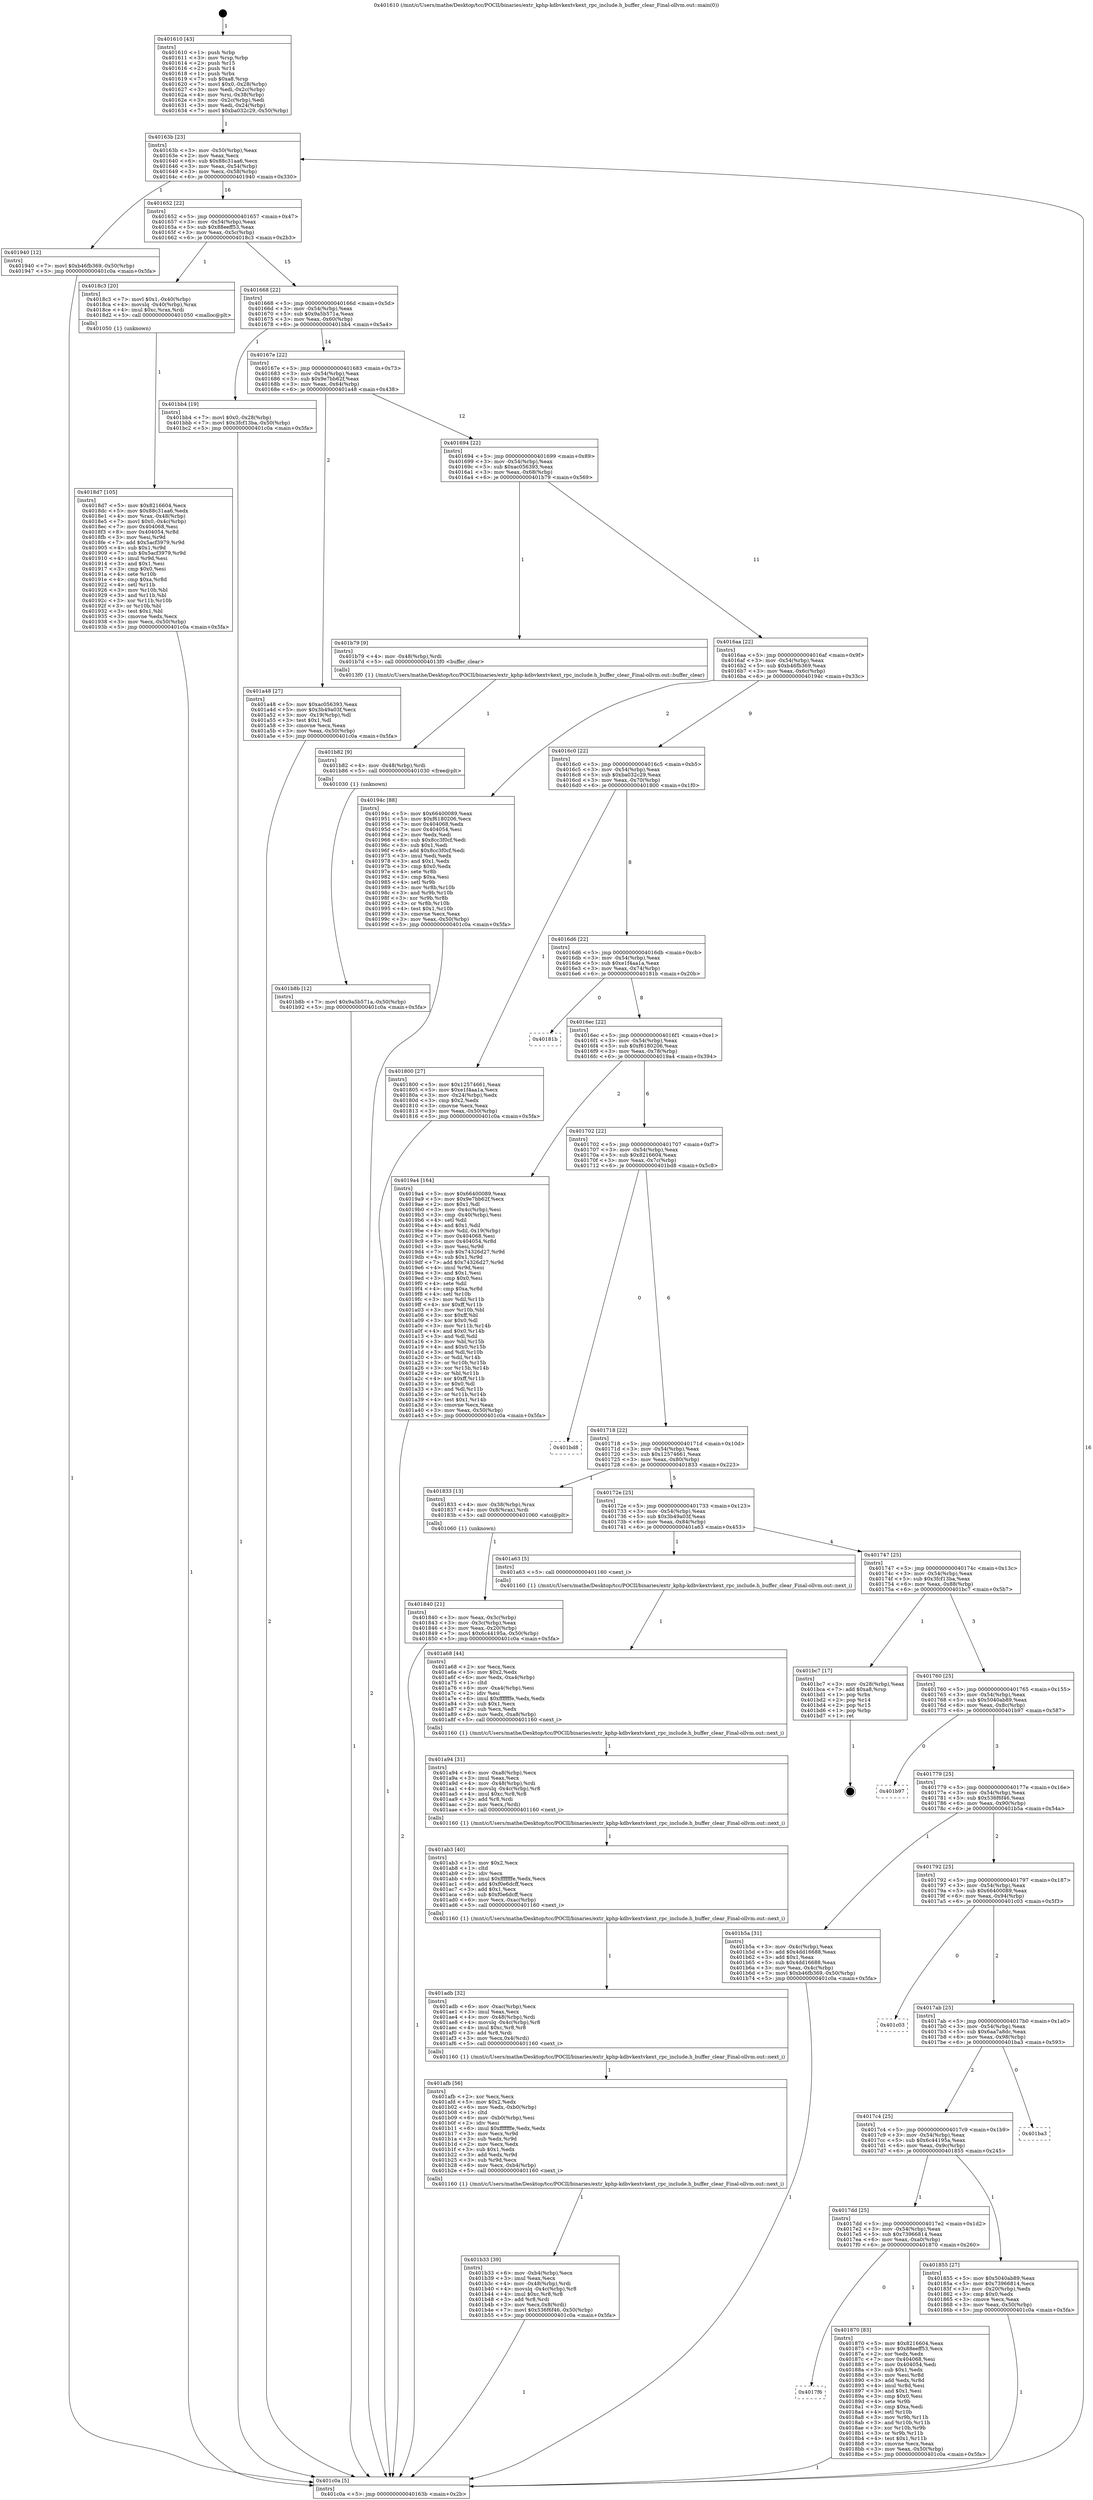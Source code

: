 digraph "0x401610" {
  label = "0x401610 (/mnt/c/Users/mathe/Desktop/tcc/POCII/binaries/extr_kphp-kdbvkextvkext_rpc_include.h_buffer_clear_Final-ollvm.out::main(0))"
  labelloc = "t"
  node[shape=record]

  Entry [label="",width=0.3,height=0.3,shape=circle,fillcolor=black,style=filled]
  "0x40163b" [label="{
     0x40163b [23]\l
     | [instrs]\l
     &nbsp;&nbsp;0x40163b \<+3\>: mov -0x50(%rbp),%eax\l
     &nbsp;&nbsp;0x40163e \<+2\>: mov %eax,%ecx\l
     &nbsp;&nbsp;0x401640 \<+6\>: sub $0x88c31aa6,%ecx\l
     &nbsp;&nbsp;0x401646 \<+3\>: mov %eax,-0x54(%rbp)\l
     &nbsp;&nbsp;0x401649 \<+3\>: mov %ecx,-0x58(%rbp)\l
     &nbsp;&nbsp;0x40164c \<+6\>: je 0000000000401940 \<main+0x330\>\l
  }"]
  "0x401940" [label="{
     0x401940 [12]\l
     | [instrs]\l
     &nbsp;&nbsp;0x401940 \<+7\>: movl $0xb46fb369,-0x50(%rbp)\l
     &nbsp;&nbsp;0x401947 \<+5\>: jmp 0000000000401c0a \<main+0x5fa\>\l
  }"]
  "0x401652" [label="{
     0x401652 [22]\l
     | [instrs]\l
     &nbsp;&nbsp;0x401652 \<+5\>: jmp 0000000000401657 \<main+0x47\>\l
     &nbsp;&nbsp;0x401657 \<+3\>: mov -0x54(%rbp),%eax\l
     &nbsp;&nbsp;0x40165a \<+5\>: sub $0x88eeff53,%eax\l
     &nbsp;&nbsp;0x40165f \<+3\>: mov %eax,-0x5c(%rbp)\l
     &nbsp;&nbsp;0x401662 \<+6\>: je 00000000004018c3 \<main+0x2b3\>\l
  }"]
  Exit [label="",width=0.3,height=0.3,shape=circle,fillcolor=black,style=filled,peripheries=2]
  "0x4018c3" [label="{
     0x4018c3 [20]\l
     | [instrs]\l
     &nbsp;&nbsp;0x4018c3 \<+7\>: movl $0x1,-0x40(%rbp)\l
     &nbsp;&nbsp;0x4018ca \<+4\>: movslq -0x40(%rbp),%rax\l
     &nbsp;&nbsp;0x4018ce \<+4\>: imul $0xc,%rax,%rdi\l
     &nbsp;&nbsp;0x4018d2 \<+5\>: call 0000000000401050 \<malloc@plt\>\l
     | [calls]\l
     &nbsp;&nbsp;0x401050 \{1\} (unknown)\l
  }"]
  "0x401668" [label="{
     0x401668 [22]\l
     | [instrs]\l
     &nbsp;&nbsp;0x401668 \<+5\>: jmp 000000000040166d \<main+0x5d\>\l
     &nbsp;&nbsp;0x40166d \<+3\>: mov -0x54(%rbp),%eax\l
     &nbsp;&nbsp;0x401670 \<+5\>: sub $0x9a5b571a,%eax\l
     &nbsp;&nbsp;0x401675 \<+3\>: mov %eax,-0x60(%rbp)\l
     &nbsp;&nbsp;0x401678 \<+6\>: je 0000000000401bb4 \<main+0x5a4\>\l
  }"]
  "0x401b8b" [label="{
     0x401b8b [12]\l
     | [instrs]\l
     &nbsp;&nbsp;0x401b8b \<+7\>: movl $0x9a5b571a,-0x50(%rbp)\l
     &nbsp;&nbsp;0x401b92 \<+5\>: jmp 0000000000401c0a \<main+0x5fa\>\l
  }"]
  "0x401bb4" [label="{
     0x401bb4 [19]\l
     | [instrs]\l
     &nbsp;&nbsp;0x401bb4 \<+7\>: movl $0x0,-0x28(%rbp)\l
     &nbsp;&nbsp;0x401bbb \<+7\>: movl $0x3fcf13ba,-0x50(%rbp)\l
     &nbsp;&nbsp;0x401bc2 \<+5\>: jmp 0000000000401c0a \<main+0x5fa\>\l
  }"]
  "0x40167e" [label="{
     0x40167e [22]\l
     | [instrs]\l
     &nbsp;&nbsp;0x40167e \<+5\>: jmp 0000000000401683 \<main+0x73\>\l
     &nbsp;&nbsp;0x401683 \<+3\>: mov -0x54(%rbp),%eax\l
     &nbsp;&nbsp;0x401686 \<+5\>: sub $0x9e7bb62f,%eax\l
     &nbsp;&nbsp;0x40168b \<+3\>: mov %eax,-0x64(%rbp)\l
     &nbsp;&nbsp;0x40168e \<+6\>: je 0000000000401a48 \<main+0x438\>\l
  }"]
  "0x401b82" [label="{
     0x401b82 [9]\l
     | [instrs]\l
     &nbsp;&nbsp;0x401b82 \<+4\>: mov -0x48(%rbp),%rdi\l
     &nbsp;&nbsp;0x401b86 \<+5\>: call 0000000000401030 \<free@plt\>\l
     | [calls]\l
     &nbsp;&nbsp;0x401030 \{1\} (unknown)\l
  }"]
  "0x401a48" [label="{
     0x401a48 [27]\l
     | [instrs]\l
     &nbsp;&nbsp;0x401a48 \<+5\>: mov $0xac056393,%eax\l
     &nbsp;&nbsp;0x401a4d \<+5\>: mov $0x3b49a03f,%ecx\l
     &nbsp;&nbsp;0x401a52 \<+3\>: mov -0x19(%rbp),%dl\l
     &nbsp;&nbsp;0x401a55 \<+3\>: test $0x1,%dl\l
     &nbsp;&nbsp;0x401a58 \<+3\>: cmovne %ecx,%eax\l
     &nbsp;&nbsp;0x401a5b \<+3\>: mov %eax,-0x50(%rbp)\l
     &nbsp;&nbsp;0x401a5e \<+5\>: jmp 0000000000401c0a \<main+0x5fa\>\l
  }"]
  "0x401694" [label="{
     0x401694 [22]\l
     | [instrs]\l
     &nbsp;&nbsp;0x401694 \<+5\>: jmp 0000000000401699 \<main+0x89\>\l
     &nbsp;&nbsp;0x401699 \<+3\>: mov -0x54(%rbp),%eax\l
     &nbsp;&nbsp;0x40169c \<+5\>: sub $0xac056393,%eax\l
     &nbsp;&nbsp;0x4016a1 \<+3\>: mov %eax,-0x68(%rbp)\l
     &nbsp;&nbsp;0x4016a4 \<+6\>: je 0000000000401b79 \<main+0x569\>\l
  }"]
  "0x401b33" [label="{
     0x401b33 [39]\l
     | [instrs]\l
     &nbsp;&nbsp;0x401b33 \<+6\>: mov -0xb4(%rbp),%ecx\l
     &nbsp;&nbsp;0x401b39 \<+3\>: imul %eax,%ecx\l
     &nbsp;&nbsp;0x401b3c \<+4\>: mov -0x48(%rbp),%rdi\l
     &nbsp;&nbsp;0x401b40 \<+4\>: movslq -0x4c(%rbp),%r8\l
     &nbsp;&nbsp;0x401b44 \<+4\>: imul $0xc,%r8,%r8\l
     &nbsp;&nbsp;0x401b48 \<+3\>: add %r8,%rdi\l
     &nbsp;&nbsp;0x401b4b \<+3\>: mov %ecx,0x8(%rdi)\l
     &nbsp;&nbsp;0x401b4e \<+7\>: movl $0x536f6f46,-0x50(%rbp)\l
     &nbsp;&nbsp;0x401b55 \<+5\>: jmp 0000000000401c0a \<main+0x5fa\>\l
  }"]
  "0x401b79" [label="{
     0x401b79 [9]\l
     | [instrs]\l
     &nbsp;&nbsp;0x401b79 \<+4\>: mov -0x48(%rbp),%rdi\l
     &nbsp;&nbsp;0x401b7d \<+5\>: call 00000000004013f0 \<buffer_clear\>\l
     | [calls]\l
     &nbsp;&nbsp;0x4013f0 \{1\} (/mnt/c/Users/mathe/Desktop/tcc/POCII/binaries/extr_kphp-kdbvkextvkext_rpc_include.h_buffer_clear_Final-ollvm.out::buffer_clear)\l
  }"]
  "0x4016aa" [label="{
     0x4016aa [22]\l
     | [instrs]\l
     &nbsp;&nbsp;0x4016aa \<+5\>: jmp 00000000004016af \<main+0x9f\>\l
     &nbsp;&nbsp;0x4016af \<+3\>: mov -0x54(%rbp),%eax\l
     &nbsp;&nbsp;0x4016b2 \<+5\>: sub $0xb46fb369,%eax\l
     &nbsp;&nbsp;0x4016b7 \<+3\>: mov %eax,-0x6c(%rbp)\l
     &nbsp;&nbsp;0x4016ba \<+6\>: je 000000000040194c \<main+0x33c\>\l
  }"]
  "0x401afb" [label="{
     0x401afb [56]\l
     | [instrs]\l
     &nbsp;&nbsp;0x401afb \<+2\>: xor %ecx,%ecx\l
     &nbsp;&nbsp;0x401afd \<+5\>: mov $0x2,%edx\l
     &nbsp;&nbsp;0x401b02 \<+6\>: mov %edx,-0xb0(%rbp)\l
     &nbsp;&nbsp;0x401b08 \<+1\>: cltd\l
     &nbsp;&nbsp;0x401b09 \<+6\>: mov -0xb0(%rbp),%esi\l
     &nbsp;&nbsp;0x401b0f \<+2\>: idiv %esi\l
     &nbsp;&nbsp;0x401b11 \<+6\>: imul $0xfffffffe,%edx,%edx\l
     &nbsp;&nbsp;0x401b17 \<+3\>: mov %ecx,%r9d\l
     &nbsp;&nbsp;0x401b1a \<+3\>: sub %edx,%r9d\l
     &nbsp;&nbsp;0x401b1d \<+2\>: mov %ecx,%edx\l
     &nbsp;&nbsp;0x401b1f \<+3\>: sub $0x1,%edx\l
     &nbsp;&nbsp;0x401b22 \<+3\>: add %edx,%r9d\l
     &nbsp;&nbsp;0x401b25 \<+3\>: sub %r9d,%ecx\l
     &nbsp;&nbsp;0x401b28 \<+6\>: mov %ecx,-0xb4(%rbp)\l
     &nbsp;&nbsp;0x401b2e \<+5\>: call 0000000000401160 \<next_i\>\l
     | [calls]\l
     &nbsp;&nbsp;0x401160 \{1\} (/mnt/c/Users/mathe/Desktop/tcc/POCII/binaries/extr_kphp-kdbvkextvkext_rpc_include.h_buffer_clear_Final-ollvm.out::next_i)\l
  }"]
  "0x40194c" [label="{
     0x40194c [88]\l
     | [instrs]\l
     &nbsp;&nbsp;0x40194c \<+5\>: mov $0x66400089,%eax\l
     &nbsp;&nbsp;0x401951 \<+5\>: mov $0xf6180206,%ecx\l
     &nbsp;&nbsp;0x401956 \<+7\>: mov 0x404068,%edx\l
     &nbsp;&nbsp;0x40195d \<+7\>: mov 0x404054,%esi\l
     &nbsp;&nbsp;0x401964 \<+2\>: mov %edx,%edi\l
     &nbsp;&nbsp;0x401966 \<+6\>: sub $0x8cc3f0cf,%edi\l
     &nbsp;&nbsp;0x40196c \<+3\>: sub $0x1,%edi\l
     &nbsp;&nbsp;0x40196f \<+6\>: add $0x8cc3f0cf,%edi\l
     &nbsp;&nbsp;0x401975 \<+3\>: imul %edi,%edx\l
     &nbsp;&nbsp;0x401978 \<+3\>: and $0x1,%edx\l
     &nbsp;&nbsp;0x40197b \<+3\>: cmp $0x0,%edx\l
     &nbsp;&nbsp;0x40197e \<+4\>: sete %r8b\l
     &nbsp;&nbsp;0x401982 \<+3\>: cmp $0xa,%esi\l
     &nbsp;&nbsp;0x401985 \<+4\>: setl %r9b\l
     &nbsp;&nbsp;0x401989 \<+3\>: mov %r8b,%r10b\l
     &nbsp;&nbsp;0x40198c \<+3\>: and %r9b,%r10b\l
     &nbsp;&nbsp;0x40198f \<+3\>: xor %r9b,%r8b\l
     &nbsp;&nbsp;0x401992 \<+3\>: or %r8b,%r10b\l
     &nbsp;&nbsp;0x401995 \<+4\>: test $0x1,%r10b\l
     &nbsp;&nbsp;0x401999 \<+3\>: cmovne %ecx,%eax\l
     &nbsp;&nbsp;0x40199c \<+3\>: mov %eax,-0x50(%rbp)\l
     &nbsp;&nbsp;0x40199f \<+5\>: jmp 0000000000401c0a \<main+0x5fa\>\l
  }"]
  "0x4016c0" [label="{
     0x4016c0 [22]\l
     | [instrs]\l
     &nbsp;&nbsp;0x4016c0 \<+5\>: jmp 00000000004016c5 \<main+0xb5\>\l
     &nbsp;&nbsp;0x4016c5 \<+3\>: mov -0x54(%rbp),%eax\l
     &nbsp;&nbsp;0x4016c8 \<+5\>: sub $0xba032c29,%eax\l
     &nbsp;&nbsp;0x4016cd \<+3\>: mov %eax,-0x70(%rbp)\l
     &nbsp;&nbsp;0x4016d0 \<+6\>: je 0000000000401800 \<main+0x1f0\>\l
  }"]
  "0x401adb" [label="{
     0x401adb [32]\l
     | [instrs]\l
     &nbsp;&nbsp;0x401adb \<+6\>: mov -0xac(%rbp),%ecx\l
     &nbsp;&nbsp;0x401ae1 \<+3\>: imul %eax,%ecx\l
     &nbsp;&nbsp;0x401ae4 \<+4\>: mov -0x48(%rbp),%rdi\l
     &nbsp;&nbsp;0x401ae8 \<+4\>: movslq -0x4c(%rbp),%r8\l
     &nbsp;&nbsp;0x401aec \<+4\>: imul $0xc,%r8,%r8\l
     &nbsp;&nbsp;0x401af0 \<+3\>: add %r8,%rdi\l
     &nbsp;&nbsp;0x401af3 \<+3\>: mov %ecx,0x4(%rdi)\l
     &nbsp;&nbsp;0x401af6 \<+5\>: call 0000000000401160 \<next_i\>\l
     | [calls]\l
     &nbsp;&nbsp;0x401160 \{1\} (/mnt/c/Users/mathe/Desktop/tcc/POCII/binaries/extr_kphp-kdbvkextvkext_rpc_include.h_buffer_clear_Final-ollvm.out::next_i)\l
  }"]
  "0x401800" [label="{
     0x401800 [27]\l
     | [instrs]\l
     &nbsp;&nbsp;0x401800 \<+5\>: mov $0x12574661,%eax\l
     &nbsp;&nbsp;0x401805 \<+5\>: mov $0xe1f4aa1a,%ecx\l
     &nbsp;&nbsp;0x40180a \<+3\>: mov -0x24(%rbp),%edx\l
     &nbsp;&nbsp;0x40180d \<+3\>: cmp $0x2,%edx\l
     &nbsp;&nbsp;0x401810 \<+3\>: cmovne %ecx,%eax\l
     &nbsp;&nbsp;0x401813 \<+3\>: mov %eax,-0x50(%rbp)\l
     &nbsp;&nbsp;0x401816 \<+5\>: jmp 0000000000401c0a \<main+0x5fa\>\l
  }"]
  "0x4016d6" [label="{
     0x4016d6 [22]\l
     | [instrs]\l
     &nbsp;&nbsp;0x4016d6 \<+5\>: jmp 00000000004016db \<main+0xcb\>\l
     &nbsp;&nbsp;0x4016db \<+3\>: mov -0x54(%rbp),%eax\l
     &nbsp;&nbsp;0x4016de \<+5\>: sub $0xe1f4aa1a,%eax\l
     &nbsp;&nbsp;0x4016e3 \<+3\>: mov %eax,-0x74(%rbp)\l
     &nbsp;&nbsp;0x4016e6 \<+6\>: je 000000000040181b \<main+0x20b\>\l
  }"]
  "0x401c0a" [label="{
     0x401c0a [5]\l
     | [instrs]\l
     &nbsp;&nbsp;0x401c0a \<+5\>: jmp 000000000040163b \<main+0x2b\>\l
  }"]
  "0x401610" [label="{
     0x401610 [43]\l
     | [instrs]\l
     &nbsp;&nbsp;0x401610 \<+1\>: push %rbp\l
     &nbsp;&nbsp;0x401611 \<+3\>: mov %rsp,%rbp\l
     &nbsp;&nbsp;0x401614 \<+2\>: push %r15\l
     &nbsp;&nbsp;0x401616 \<+2\>: push %r14\l
     &nbsp;&nbsp;0x401618 \<+1\>: push %rbx\l
     &nbsp;&nbsp;0x401619 \<+7\>: sub $0xa8,%rsp\l
     &nbsp;&nbsp;0x401620 \<+7\>: movl $0x0,-0x28(%rbp)\l
     &nbsp;&nbsp;0x401627 \<+3\>: mov %edi,-0x2c(%rbp)\l
     &nbsp;&nbsp;0x40162a \<+4\>: mov %rsi,-0x38(%rbp)\l
     &nbsp;&nbsp;0x40162e \<+3\>: mov -0x2c(%rbp),%edi\l
     &nbsp;&nbsp;0x401631 \<+3\>: mov %edi,-0x24(%rbp)\l
     &nbsp;&nbsp;0x401634 \<+7\>: movl $0xba032c29,-0x50(%rbp)\l
  }"]
  "0x401ab3" [label="{
     0x401ab3 [40]\l
     | [instrs]\l
     &nbsp;&nbsp;0x401ab3 \<+5\>: mov $0x2,%ecx\l
     &nbsp;&nbsp;0x401ab8 \<+1\>: cltd\l
     &nbsp;&nbsp;0x401ab9 \<+2\>: idiv %ecx\l
     &nbsp;&nbsp;0x401abb \<+6\>: imul $0xfffffffe,%edx,%ecx\l
     &nbsp;&nbsp;0x401ac1 \<+6\>: add $0xf0e6dcff,%ecx\l
     &nbsp;&nbsp;0x401ac7 \<+3\>: add $0x1,%ecx\l
     &nbsp;&nbsp;0x401aca \<+6\>: sub $0xf0e6dcff,%ecx\l
     &nbsp;&nbsp;0x401ad0 \<+6\>: mov %ecx,-0xac(%rbp)\l
     &nbsp;&nbsp;0x401ad6 \<+5\>: call 0000000000401160 \<next_i\>\l
     | [calls]\l
     &nbsp;&nbsp;0x401160 \{1\} (/mnt/c/Users/mathe/Desktop/tcc/POCII/binaries/extr_kphp-kdbvkextvkext_rpc_include.h_buffer_clear_Final-ollvm.out::next_i)\l
  }"]
  "0x40181b" [label="{
     0x40181b\l
  }", style=dashed]
  "0x4016ec" [label="{
     0x4016ec [22]\l
     | [instrs]\l
     &nbsp;&nbsp;0x4016ec \<+5\>: jmp 00000000004016f1 \<main+0xe1\>\l
     &nbsp;&nbsp;0x4016f1 \<+3\>: mov -0x54(%rbp),%eax\l
     &nbsp;&nbsp;0x4016f4 \<+5\>: sub $0xf6180206,%eax\l
     &nbsp;&nbsp;0x4016f9 \<+3\>: mov %eax,-0x78(%rbp)\l
     &nbsp;&nbsp;0x4016fc \<+6\>: je 00000000004019a4 \<main+0x394\>\l
  }"]
  "0x401a94" [label="{
     0x401a94 [31]\l
     | [instrs]\l
     &nbsp;&nbsp;0x401a94 \<+6\>: mov -0xa8(%rbp),%ecx\l
     &nbsp;&nbsp;0x401a9a \<+3\>: imul %eax,%ecx\l
     &nbsp;&nbsp;0x401a9d \<+4\>: mov -0x48(%rbp),%rdi\l
     &nbsp;&nbsp;0x401aa1 \<+4\>: movslq -0x4c(%rbp),%r8\l
     &nbsp;&nbsp;0x401aa5 \<+4\>: imul $0xc,%r8,%r8\l
     &nbsp;&nbsp;0x401aa9 \<+3\>: add %r8,%rdi\l
     &nbsp;&nbsp;0x401aac \<+2\>: mov %ecx,(%rdi)\l
     &nbsp;&nbsp;0x401aae \<+5\>: call 0000000000401160 \<next_i\>\l
     | [calls]\l
     &nbsp;&nbsp;0x401160 \{1\} (/mnt/c/Users/mathe/Desktop/tcc/POCII/binaries/extr_kphp-kdbvkextvkext_rpc_include.h_buffer_clear_Final-ollvm.out::next_i)\l
  }"]
  "0x4019a4" [label="{
     0x4019a4 [164]\l
     | [instrs]\l
     &nbsp;&nbsp;0x4019a4 \<+5\>: mov $0x66400089,%eax\l
     &nbsp;&nbsp;0x4019a9 \<+5\>: mov $0x9e7bb62f,%ecx\l
     &nbsp;&nbsp;0x4019ae \<+2\>: mov $0x1,%dl\l
     &nbsp;&nbsp;0x4019b0 \<+3\>: mov -0x4c(%rbp),%esi\l
     &nbsp;&nbsp;0x4019b3 \<+3\>: cmp -0x40(%rbp),%esi\l
     &nbsp;&nbsp;0x4019b6 \<+4\>: setl %dil\l
     &nbsp;&nbsp;0x4019ba \<+4\>: and $0x1,%dil\l
     &nbsp;&nbsp;0x4019be \<+4\>: mov %dil,-0x19(%rbp)\l
     &nbsp;&nbsp;0x4019c2 \<+7\>: mov 0x404068,%esi\l
     &nbsp;&nbsp;0x4019c9 \<+8\>: mov 0x404054,%r8d\l
     &nbsp;&nbsp;0x4019d1 \<+3\>: mov %esi,%r9d\l
     &nbsp;&nbsp;0x4019d4 \<+7\>: sub $0x74326d27,%r9d\l
     &nbsp;&nbsp;0x4019db \<+4\>: sub $0x1,%r9d\l
     &nbsp;&nbsp;0x4019df \<+7\>: add $0x74326d27,%r9d\l
     &nbsp;&nbsp;0x4019e6 \<+4\>: imul %r9d,%esi\l
     &nbsp;&nbsp;0x4019ea \<+3\>: and $0x1,%esi\l
     &nbsp;&nbsp;0x4019ed \<+3\>: cmp $0x0,%esi\l
     &nbsp;&nbsp;0x4019f0 \<+4\>: sete %dil\l
     &nbsp;&nbsp;0x4019f4 \<+4\>: cmp $0xa,%r8d\l
     &nbsp;&nbsp;0x4019f8 \<+4\>: setl %r10b\l
     &nbsp;&nbsp;0x4019fc \<+3\>: mov %dil,%r11b\l
     &nbsp;&nbsp;0x4019ff \<+4\>: xor $0xff,%r11b\l
     &nbsp;&nbsp;0x401a03 \<+3\>: mov %r10b,%bl\l
     &nbsp;&nbsp;0x401a06 \<+3\>: xor $0xff,%bl\l
     &nbsp;&nbsp;0x401a09 \<+3\>: xor $0x0,%dl\l
     &nbsp;&nbsp;0x401a0c \<+3\>: mov %r11b,%r14b\l
     &nbsp;&nbsp;0x401a0f \<+4\>: and $0x0,%r14b\l
     &nbsp;&nbsp;0x401a13 \<+3\>: and %dl,%dil\l
     &nbsp;&nbsp;0x401a16 \<+3\>: mov %bl,%r15b\l
     &nbsp;&nbsp;0x401a19 \<+4\>: and $0x0,%r15b\l
     &nbsp;&nbsp;0x401a1d \<+3\>: and %dl,%r10b\l
     &nbsp;&nbsp;0x401a20 \<+3\>: or %dil,%r14b\l
     &nbsp;&nbsp;0x401a23 \<+3\>: or %r10b,%r15b\l
     &nbsp;&nbsp;0x401a26 \<+3\>: xor %r15b,%r14b\l
     &nbsp;&nbsp;0x401a29 \<+3\>: or %bl,%r11b\l
     &nbsp;&nbsp;0x401a2c \<+4\>: xor $0xff,%r11b\l
     &nbsp;&nbsp;0x401a30 \<+3\>: or $0x0,%dl\l
     &nbsp;&nbsp;0x401a33 \<+3\>: and %dl,%r11b\l
     &nbsp;&nbsp;0x401a36 \<+3\>: or %r11b,%r14b\l
     &nbsp;&nbsp;0x401a39 \<+4\>: test $0x1,%r14b\l
     &nbsp;&nbsp;0x401a3d \<+3\>: cmovne %ecx,%eax\l
     &nbsp;&nbsp;0x401a40 \<+3\>: mov %eax,-0x50(%rbp)\l
     &nbsp;&nbsp;0x401a43 \<+5\>: jmp 0000000000401c0a \<main+0x5fa\>\l
  }"]
  "0x401702" [label="{
     0x401702 [22]\l
     | [instrs]\l
     &nbsp;&nbsp;0x401702 \<+5\>: jmp 0000000000401707 \<main+0xf7\>\l
     &nbsp;&nbsp;0x401707 \<+3\>: mov -0x54(%rbp),%eax\l
     &nbsp;&nbsp;0x40170a \<+5\>: sub $0x8216604,%eax\l
     &nbsp;&nbsp;0x40170f \<+3\>: mov %eax,-0x7c(%rbp)\l
     &nbsp;&nbsp;0x401712 \<+6\>: je 0000000000401bd8 \<main+0x5c8\>\l
  }"]
  "0x401a68" [label="{
     0x401a68 [44]\l
     | [instrs]\l
     &nbsp;&nbsp;0x401a68 \<+2\>: xor %ecx,%ecx\l
     &nbsp;&nbsp;0x401a6a \<+5\>: mov $0x2,%edx\l
     &nbsp;&nbsp;0x401a6f \<+6\>: mov %edx,-0xa4(%rbp)\l
     &nbsp;&nbsp;0x401a75 \<+1\>: cltd\l
     &nbsp;&nbsp;0x401a76 \<+6\>: mov -0xa4(%rbp),%esi\l
     &nbsp;&nbsp;0x401a7c \<+2\>: idiv %esi\l
     &nbsp;&nbsp;0x401a7e \<+6\>: imul $0xfffffffe,%edx,%edx\l
     &nbsp;&nbsp;0x401a84 \<+3\>: sub $0x1,%ecx\l
     &nbsp;&nbsp;0x401a87 \<+2\>: sub %ecx,%edx\l
     &nbsp;&nbsp;0x401a89 \<+6\>: mov %edx,-0xa8(%rbp)\l
     &nbsp;&nbsp;0x401a8f \<+5\>: call 0000000000401160 \<next_i\>\l
     | [calls]\l
     &nbsp;&nbsp;0x401160 \{1\} (/mnt/c/Users/mathe/Desktop/tcc/POCII/binaries/extr_kphp-kdbvkextvkext_rpc_include.h_buffer_clear_Final-ollvm.out::next_i)\l
  }"]
  "0x401bd8" [label="{
     0x401bd8\l
  }", style=dashed]
  "0x401718" [label="{
     0x401718 [22]\l
     | [instrs]\l
     &nbsp;&nbsp;0x401718 \<+5\>: jmp 000000000040171d \<main+0x10d\>\l
     &nbsp;&nbsp;0x40171d \<+3\>: mov -0x54(%rbp),%eax\l
     &nbsp;&nbsp;0x401720 \<+5\>: sub $0x12574661,%eax\l
     &nbsp;&nbsp;0x401725 \<+3\>: mov %eax,-0x80(%rbp)\l
     &nbsp;&nbsp;0x401728 \<+6\>: je 0000000000401833 \<main+0x223\>\l
  }"]
  "0x4018d7" [label="{
     0x4018d7 [105]\l
     | [instrs]\l
     &nbsp;&nbsp;0x4018d7 \<+5\>: mov $0x8216604,%ecx\l
     &nbsp;&nbsp;0x4018dc \<+5\>: mov $0x88c31aa6,%edx\l
     &nbsp;&nbsp;0x4018e1 \<+4\>: mov %rax,-0x48(%rbp)\l
     &nbsp;&nbsp;0x4018e5 \<+7\>: movl $0x0,-0x4c(%rbp)\l
     &nbsp;&nbsp;0x4018ec \<+7\>: mov 0x404068,%esi\l
     &nbsp;&nbsp;0x4018f3 \<+8\>: mov 0x404054,%r8d\l
     &nbsp;&nbsp;0x4018fb \<+3\>: mov %esi,%r9d\l
     &nbsp;&nbsp;0x4018fe \<+7\>: add $0x5acf3979,%r9d\l
     &nbsp;&nbsp;0x401905 \<+4\>: sub $0x1,%r9d\l
     &nbsp;&nbsp;0x401909 \<+7\>: sub $0x5acf3979,%r9d\l
     &nbsp;&nbsp;0x401910 \<+4\>: imul %r9d,%esi\l
     &nbsp;&nbsp;0x401914 \<+3\>: and $0x1,%esi\l
     &nbsp;&nbsp;0x401917 \<+3\>: cmp $0x0,%esi\l
     &nbsp;&nbsp;0x40191a \<+4\>: sete %r10b\l
     &nbsp;&nbsp;0x40191e \<+4\>: cmp $0xa,%r8d\l
     &nbsp;&nbsp;0x401922 \<+4\>: setl %r11b\l
     &nbsp;&nbsp;0x401926 \<+3\>: mov %r10b,%bl\l
     &nbsp;&nbsp;0x401929 \<+3\>: and %r11b,%bl\l
     &nbsp;&nbsp;0x40192c \<+3\>: xor %r11b,%r10b\l
     &nbsp;&nbsp;0x40192f \<+3\>: or %r10b,%bl\l
     &nbsp;&nbsp;0x401932 \<+3\>: test $0x1,%bl\l
     &nbsp;&nbsp;0x401935 \<+3\>: cmovne %edx,%ecx\l
     &nbsp;&nbsp;0x401938 \<+3\>: mov %ecx,-0x50(%rbp)\l
     &nbsp;&nbsp;0x40193b \<+5\>: jmp 0000000000401c0a \<main+0x5fa\>\l
  }"]
  "0x401833" [label="{
     0x401833 [13]\l
     | [instrs]\l
     &nbsp;&nbsp;0x401833 \<+4\>: mov -0x38(%rbp),%rax\l
     &nbsp;&nbsp;0x401837 \<+4\>: mov 0x8(%rax),%rdi\l
     &nbsp;&nbsp;0x40183b \<+5\>: call 0000000000401060 \<atoi@plt\>\l
     | [calls]\l
     &nbsp;&nbsp;0x401060 \{1\} (unknown)\l
  }"]
  "0x40172e" [label="{
     0x40172e [25]\l
     | [instrs]\l
     &nbsp;&nbsp;0x40172e \<+5\>: jmp 0000000000401733 \<main+0x123\>\l
     &nbsp;&nbsp;0x401733 \<+3\>: mov -0x54(%rbp),%eax\l
     &nbsp;&nbsp;0x401736 \<+5\>: sub $0x3b49a03f,%eax\l
     &nbsp;&nbsp;0x40173b \<+6\>: mov %eax,-0x84(%rbp)\l
     &nbsp;&nbsp;0x401741 \<+6\>: je 0000000000401a63 \<main+0x453\>\l
  }"]
  "0x401840" [label="{
     0x401840 [21]\l
     | [instrs]\l
     &nbsp;&nbsp;0x401840 \<+3\>: mov %eax,-0x3c(%rbp)\l
     &nbsp;&nbsp;0x401843 \<+3\>: mov -0x3c(%rbp),%eax\l
     &nbsp;&nbsp;0x401846 \<+3\>: mov %eax,-0x20(%rbp)\l
     &nbsp;&nbsp;0x401849 \<+7\>: movl $0x6c44195a,-0x50(%rbp)\l
     &nbsp;&nbsp;0x401850 \<+5\>: jmp 0000000000401c0a \<main+0x5fa\>\l
  }"]
  "0x4017f6" [label="{
     0x4017f6\l
  }", style=dashed]
  "0x401a63" [label="{
     0x401a63 [5]\l
     | [instrs]\l
     &nbsp;&nbsp;0x401a63 \<+5\>: call 0000000000401160 \<next_i\>\l
     | [calls]\l
     &nbsp;&nbsp;0x401160 \{1\} (/mnt/c/Users/mathe/Desktop/tcc/POCII/binaries/extr_kphp-kdbvkextvkext_rpc_include.h_buffer_clear_Final-ollvm.out::next_i)\l
  }"]
  "0x401747" [label="{
     0x401747 [25]\l
     | [instrs]\l
     &nbsp;&nbsp;0x401747 \<+5\>: jmp 000000000040174c \<main+0x13c\>\l
     &nbsp;&nbsp;0x40174c \<+3\>: mov -0x54(%rbp),%eax\l
     &nbsp;&nbsp;0x40174f \<+5\>: sub $0x3fcf13ba,%eax\l
     &nbsp;&nbsp;0x401754 \<+6\>: mov %eax,-0x88(%rbp)\l
     &nbsp;&nbsp;0x40175a \<+6\>: je 0000000000401bc7 \<main+0x5b7\>\l
  }"]
  "0x401870" [label="{
     0x401870 [83]\l
     | [instrs]\l
     &nbsp;&nbsp;0x401870 \<+5\>: mov $0x8216604,%eax\l
     &nbsp;&nbsp;0x401875 \<+5\>: mov $0x88eeff53,%ecx\l
     &nbsp;&nbsp;0x40187a \<+2\>: xor %edx,%edx\l
     &nbsp;&nbsp;0x40187c \<+7\>: mov 0x404068,%esi\l
     &nbsp;&nbsp;0x401883 \<+7\>: mov 0x404054,%edi\l
     &nbsp;&nbsp;0x40188a \<+3\>: sub $0x1,%edx\l
     &nbsp;&nbsp;0x40188d \<+3\>: mov %esi,%r8d\l
     &nbsp;&nbsp;0x401890 \<+3\>: add %edx,%r8d\l
     &nbsp;&nbsp;0x401893 \<+4\>: imul %r8d,%esi\l
     &nbsp;&nbsp;0x401897 \<+3\>: and $0x1,%esi\l
     &nbsp;&nbsp;0x40189a \<+3\>: cmp $0x0,%esi\l
     &nbsp;&nbsp;0x40189d \<+4\>: sete %r9b\l
     &nbsp;&nbsp;0x4018a1 \<+3\>: cmp $0xa,%edi\l
     &nbsp;&nbsp;0x4018a4 \<+4\>: setl %r10b\l
     &nbsp;&nbsp;0x4018a8 \<+3\>: mov %r9b,%r11b\l
     &nbsp;&nbsp;0x4018ab \<+3\>: and %r10b,%r11b\l
     &nbsp;&nbsp;0x4018ae \<+3\>: xor %r10b,%r9b\l
     &nbsp;&nbsp;0x4018b1 \<+3\>: or %r9b,%r11b\l
     &nbsp;&nbsp;0x4018b4 \<+4\>: test $0x1,%r11b\l
     &nbsp;&nbsp;0x4018b8 \<+3\>: cmovne %ecx,%eax\l
     &nbsp;&nbsp;0x4018bb \<+3\>: mov %eax,-0x50(%rbp)\l
     &nbsp;&nbsp;0x4018be \<+5\>: jmp 0000000000401c0a \<main+0x5fa\>\l
  }"]
  "0x401bc7" [label="{
     0x401bc7 [17]\l
     | [instrs]\l
     &nbsp;&nbsp;0x401bc7 \<+3\>: mov -0x28(%rbp),%eax\l
     &nbsp;&nbsp;0x401bca \<+7\>: add $0xa8,%rsp\l
     &nbsp;&nbsp;0x401bd1 \<+1\>: pop %rbx\l
     &nbsp;&nbsp;0x401bd2 \<+2\>: pop %r14\l
     &nbsp;&nbsp;0x401bd4 \<+2\>: pop %r15\l
     &nbsp;&nbsp;0x401bd6 \<+1\>: pop %rbp\l
     &nbsp;&nbsp;0x401bd7 \<+1\>: ret\l
  }"]
  "0x401760" [label="{
     0x401760 [25]\l
     | [instrs]\l
     &nbsp;&nbsp;0x401760 \<+5\>: jmp 0000000000401765 \<main+0x155\>\l
     &nbsp;&nbsp;0x401765 \<+3\>: mov -0x54(%rbp),%eax\l
     &nbsp;&nbsp;0x401768 \<+5\>: sub $0x5040ab89,%eax\l
     &nbsp;&nbsp;0x40176d \<+6\>: mov %eax,-0x8c(%rbp)\l
     &nbsp;&nbsp;0x401773 \<+6\>: je 0000000000401b97 \<main+0x587\>\l
  }"]
  "0x4017dd" [label="{
     0x4017dd [25]\l
     | [instrs]\l
     &nbsp;&nbsp;0x4017dd \<+5\>: jmp 00000000004017e2 \<main+0x1d2\>\l
     &nbsp;&nbsp;0x4017e2 \<+3\>: mov -0x54(%rbp),%eax\l
     &nbsp;&nbsp;0x4017e5 \<+5\>: sub $0x73966814,%eax\l
     &nbsp;&nbsp;0x4017ea \<+6\>: mov %eax,-0xa0(%rbp)\l
     &nbsp;&nbsp;0x4017f0 \<+6\>: je 0000000000401870 \<main+0x260\>\l
  }"]
  "0x401b97" [label="{
     0x401b97\l
  }", style=dashed]
  "0x401779" [label="{
     0x401779 [25]\l
     | [instrs]\l
     &nbsp;&nbsp;0x401779 \<+5\>: jmp 000000000040177e \<main+0x16e\>\l
     &nbsp;&nbsp;0x40177e \<+3\>: mov -0x54(%rbp),%eax\l
     &nbsp;&nbsp;0x401781 \<+5\>: sub $0x536f6f46,%eax\l
     &nbsp;&nbsp;0x401786 \<+6\>: mov %eax,-0x90(%rbp)\l
     &nbsp;&nbsp;0x40178c \<+6\>: je 0000000000401b5a \<main+0x54a\>\l
  }"]
  "0x401855" [label="{
     0x401855 [27]\l
     | [instrs]\l
     &nbsp;&nbsp;0x401855 \<+5\>: mov $0x5040ab89,%eax\l
     &nbsp;&nbsp;0x40185a \<+5\>: mov $0x73966814,%ecx\l
     &nbsp;&nbsp;0x40185f \<+3\>: mov -0x20(%rbp),%edx\l
     &nbsp;&nbsp;0x401862 \<+3\>: cmp $0x0,%edx\l
     &nbsp;&nbsp;0x401865 \<+3\>: cmove %ecx,%eax\l
     &nbsp;&nbsp;0x401868 \<+3\>: mov %eax,-0x50(%rbp)\l
     &nbsp;&nbsp;0x40186b \<+5\>: jmp 0000000000401c0a \<main+0x5fa\>\l
  }"]
  "0x401b5a" [label="{
     0x401b5a [31]\l
     | [instrs]\l
     &nbsp;&nbsp;0x401b5a \<+3\>: mov -0x4c(%rbp),%eax\l
     &nbsp;&nbsp;0x401b5d \<+5\>: add $0x4dd16688,%eax\l
     &nbsp;&nbsp;0x401b62 \<+3\>: add $0x1,%eax\l
     &nbsp;&nbsp;0x401b65 \<+5\>: sub $0x4dd16688,%eax\l
     &nbsp;&nbsp;0x401b6a \<+3\>: mov %eax,-0x4c(%rbp)\l
     &nbsp;&nbsp;0x401b6d \<+7\>: movl $0xb46fb369,-0x50(%rbp)\l
     &nbsp;&nbsp;0x401b74 \<+5\>: jmp 0000000000401c0a \<main+0x5fa\>\l
  }"]
  "0x401792" [label="{
     0x401792 [25]\l
     | [instrs]\l
     &nbsp;&nbsp;0x401792 \<+5\>: jmp 0000000000401797 \<main+0x187\>\l
     &nbsp;&nbsp;0x401797 \<+3\>: mov -0x54(%rbp),%eax\l
     &nbsp;&nbsp;0x40179a \<+5\>: sub $0x66400089,%eax\l
     &nbsp;&nbsp;0x40179f \<+6\>: mov %eax,-0x94(%rbp)\l
     &nbsp;&nbsp;0x4017a5 \<+6\>: je 0000000000401c03 \<main+0x5f3\>\l
  }"]
  "0x4017c4" [label="{
     0x4017c4 [25]\l
     | [instrs]\l
     &nbsp;&nbsp;0x4017c4 \<+5\>: jmp 00000000004017c9 \<main+0x1b9\>\l
     &nbsp;&nbsp;0x4017c9 \<+3\>: mov -0x54(%rbp),%eax\l
     &nbsp;&nbsp;0x4017cc \<+5\>: sub $0x6c44195a,%eax\l
     &nbsp;&nbsp;0x4017d1 \<+6\>: mov %eax,-0x9c(%rbp)\l
     &nbsp;&nbsp;0x4017d7 \<+6\>: je 0000000000401855 \<main+0x245\>\l
  }"]
  "0x401c03" [label="{
     0x401c03\l
  }", style=dashed]
  "0x4017ab" [label="{
     0x4017ab [25]\l
     | [instrs]\l
     &nbsp;&nbsp;0x4017ab \<+5\>: jmp 00000000004017b0 \<main+0x1a0\>\l
     &nbsp;&nbsp;0x4017b0 \<+3\>: mov -0x54(%rbp),%eax\l
     &nbsp;&nbsp;0x4017b3 \<+5\>: sub $0x6aa7a8dc,%eax\l
     &nbsp;&nbsp;0x4017b8 \<+6\>: mov %eax,-0x98(%rbp)\l
     &nbsp;&nbsp;0x4017be \<+6\>: je 0000000000401ba3 \<main+0x593\>\l
  }"]
  "0x401ba3" [label="{
     0x401ba3\l
  }", style=dashed]
  Entry -> "0x401610" [label=" 1"]
  "0x40163b" -> "0x401940" [label=" 1"]
  "0x40163b" -> "0x401652" [label=" 16"]
  "0x401bc7" -> Exit [label=" 1"]
  "0x401652" -> "0x4018c3" [label=" 1"]
  "0x401652" -> "0x401668" [label=" 15"]
  "0x401bb4" -> "0x401c0a" [label=" 1"]
  "0x401668" -> "0x401bb4" [label=" 1"]
  "0x401668" -> "0x40167e" [label=" 14"]
  "0x401b8b" -> "0x401c0a" [label=" 1"]
  "0x40167e" -> "0x401a48" [label=" 2"]
  "0x40167e" -> "0x401694" [label=" 12"]
  "0x401b82" -> "0x401b8b" [label=" 1"]
  "0x401694" -> "0x401b79" [label=" 1"]
  "0x401694" -> "0x4016aa" [label=" 11"]
  "0x401b79" -> "0x401b82" [label=" 1"]
  "0x4016aa" -> "0x40194c" [label=" 2"]
  "0x4016aa" -> "0x4016c0" [label=" 9"]
  "0x401b5a" -> "0x401c0a" [label=" 1"]
  "0x4016c0" -> "0x401800" [label=" 1"]
  "0x4016c0" -> "0x4016d6" [label=" 8"]
  "0x401800" -> "0x401c0a" [label=" 1"]
  "0x401610" -> "0x40163b" [label=" 1"]
  "0x401c0a" -> "0x40163b" [label=" 16"]
  "0x401b33" -> "0x401c0a" [label=" 1"]
  "0x4016d6" -> "0x40181b" [label=" 0"]
  "0x4016d6" -> "0x4016ec" [label=" 8"]
  "0x401afb" -> "0x401b33" [label=" 1"]
  "0x4016ec" -> "0x4019a4" [label=" 2"]
  "0x4016ec" -> "0x401702" [label=" 6"]
  "0x401adb" -> "0x401afb" [label=" 1"]
  "0x401702" -> "0x401bd8" [label=" 0"]
  "0x401702" -> "0x401718" [label=" 6"]
  "0x401ab3" -> "0x401adb" [label=" 1"]
  "0x401718" -> "0x401833" [label=" 1"]
  "0x401718" -> "0x40172e" [label=" 5"]
  "0x401833" -> "0x401840" [label=" 1"]
  "0x401840" -> "0x401c0a" [label=" 1"]
  "0x401a94" -> "0x401ab3" [label=" 1"]
  "0x40172e" -> "0x401a63" [label=" 1"]
  "0x40172e" -> "0x401747" [label=" 4"]
  "0x401a68" -> "0x401a94" [label=" 1"]
  "0x401747" -> "0x401bc7" [label=" 1"]
  "0x401747" -> "0x401760" [label=" 3"]
  "0x401a63" -> "0x401a68" [label=" 1"]
  "0x401760" -> "0x401b97" [label=" 0"]
  "0x401760" -> "0x401779" [label=" 3"]
  "0x4019a4" -> "0x401c0a" [label=" 2"]
  "0x401779" -> "0x401b5a" [label=" 1"]
  "0x401779" -> "0x401792" [label=" 2"]
  "0x40194c" -> "0x401c0a" [label=" 2"]
  "0x401792" -> "0x401c03" [label=" 0"]
  "0x401792" -> "0x4017ab" [label=" 2"]
  "0x4018d7" -> "0x401c0a" [label=" 1"]
  "0x4017ab" -> "0x401ba3" [label=" 0"]
  "0x4017ab" -> "0x4017c4" [label=" 2"]
  "0x401940" -> "0x401c0a" [label=" 1"]
  "0x4017c4" -> "0x401855" [label=" 1"]
  "0x4017c4" -> "0x4017dd" [label=" 1"]
  "0x401855" -> "0x401c0a" [label=" 1"]
  "0x401a48" -> "0x401c0a" [label=" 2"]
  "0x4017dd" -> "0x401870" [label=" 1"]
  "0x4017dd" -> "0x4017f6" [label=" 0"]
  "0x401870" -> "0x401c0a" [label=" 1"]
  "0x4018c3" -> "0x4018d7" [label=" 1"]
}
